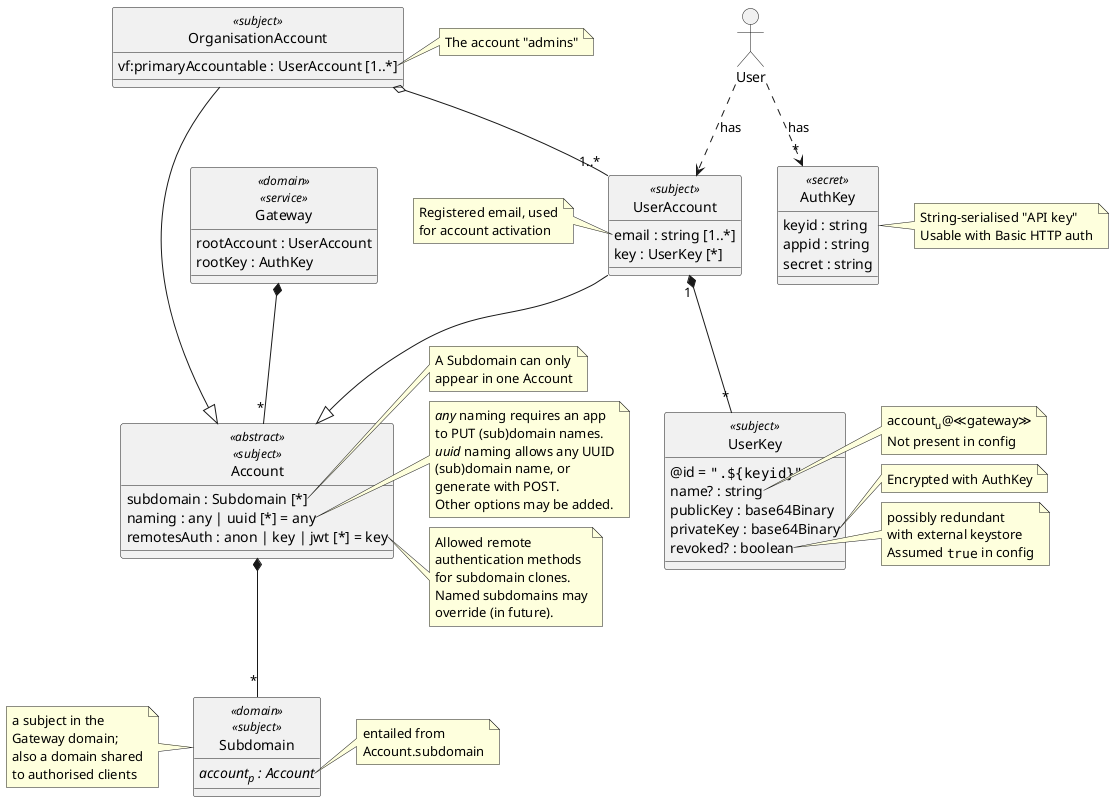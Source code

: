 @startuml
'https://plantuml.com/class-diagram

hide circle
allowmixing

class Gateway <<domain>> <<service>> {
  rootAccount : UserAccount
  rootKey : AuthKey
}

Gateway *-- "*" Account

class Account <<abstract>> <<subject>> {
  subdomain : Subdomain [*]
  naming : any | uuid [*] = any
  remotesAuth : anon | key | jwt [*] = key
}
note right of Account::subdomain
  A Subdomain can only
  appear in one Account
end note
note right of Account::naming
 //any// naming requires an app
 to PUT (sub)domain names.
 //uuid// naming allows any UUID
 (sub)domain name, or
 generate with POST.
 Other options may be added.
end note
note right of Account::remotesAuth
  Allowed remote
  authentication methods
  for subdomain clones.
  Named subdomains may
  override (in future).
end note

Account *-- "*" Subdomain

actor User

class UserAccount <<subject>> {
  email : string [1..*]
  key : UserKey [*]
}
note left of UserAccount::email
  Registered email, used
  for account activation
end note
UserAccount --|> Account
User ..> UserAccount: has
User ..> "*" AuthKey: has

class OrganisationAccount <<subject>> {
  vf:primaryAccountable : UserAccount [1..*]
}
note right of OrganisationAccount::vf:primaryAccountable
  The account "admins"
end note
OrganisationAccount --|> Account
OrganisationAccount o-- "1..*" UserAccount

class Subdomain <<domain>> <<subject>> {
  //account<sub>p</sub> : Account//

}
note left of Subdomain
  a subject in the
  Gateway domain;
  also a domain shared
  to authorised clients
end note
note right of Subdomain::account
  entailed from
  Account.subdomain
end note


class UserKey <<subject>> {
  @id = """.${keyid}" ""
  name? : string
  publicKey : base64Binary
  privateKey : base64Binary
  revoked? : boolean
}
note right of UserKey::name
  account<sub>u</sub>@≪gateway≫
  Not present in config
end note
note right of UserKey::privateKey
  Encrypted with AuthKey
end note
note right of UserKey::revoked
  possibly redundant
  with external keystore
  Assumed ""true"" in config
end note

UserAccount "1" *-- "*" UserKey

class AuthKey <<secret>> {
  keyid : string
  appid : string
  secret : string
}
note right of AuthKey
  String-serialised "API key"
  Usable with Basic HTTP auth
end note

@enduml